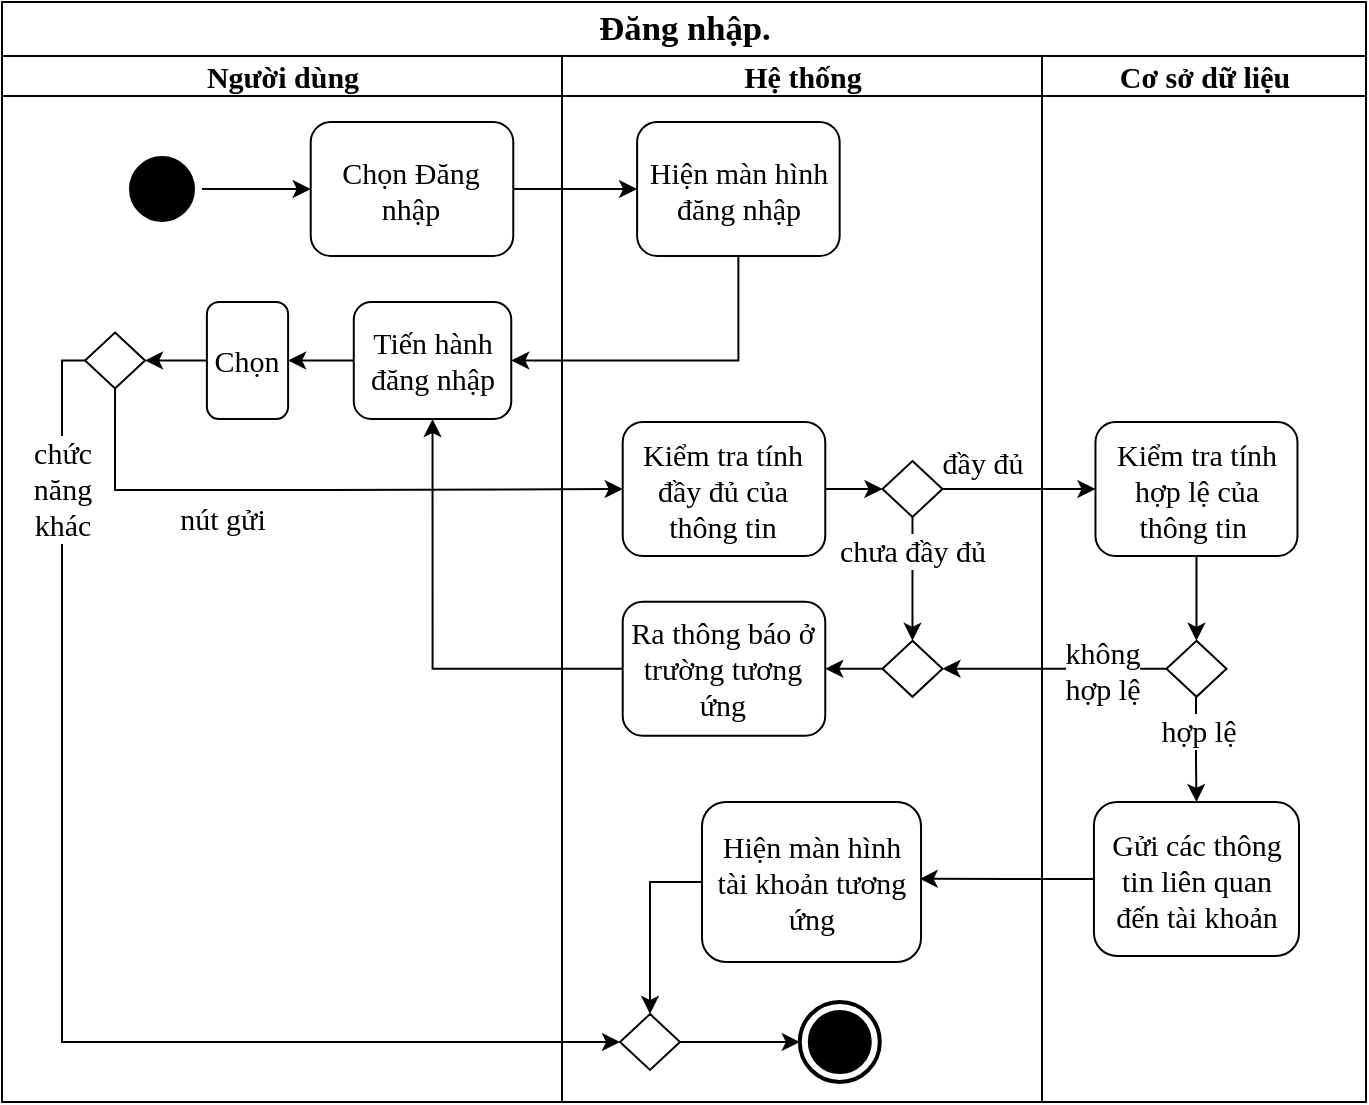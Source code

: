 <mxfile version="13.3.0" type="device"><diagram id="8VUYHRGgps18awLq4q4d" name="Page-1"><mxGraphModel dx="1234" dy="507" grid="1" gridSize="10" guides="1" tooltips="1" connect="1" arrows="1" fold="1" page="1" pageScale="1" pageWidth="827" pageHeight="1169" math="0" shadow="0"><root><mxCell id="0"/><mxCell id="1" parent="0"/><mxCell id="bD_iZolfdFwd9rmxjZnh-7" value="&lt;span style=&quot;font-size: 13pt ; line-height: 107% ; font-family: &amp;#34;times new roman&amp;#34; , serif&quot;&gt;Đăng nhập.&lt;/span&gt;" style="swimlane;html=1;childLayout=stackLayout;resizeParent=1;resizeParentMax=0;startSize=27;rounded=0;glass=0;fontSize=15;fontFamily=Times New Roman;" parent="1" vertex="1"><mxGeometry x="40" y="30" width="682" height="550" as="geometry"/></mxCell><mxCell id="bD_iZolfdFwd9rmxjZnh-8" value="Người dùng" style="swimlane;html=1;startSize=20;fontSize=15;fontFamily=Times New Roman;" parent="bD_iZolfdFwd9rmxjZnh-7" vertex="1"><mxGeometry y="27" width="280" height="523" as="geometry"><mxRectangle y="20" width="30" height="460" as="alternateBounds"/></mxGeometry></mxCell><mxCell id="xM3VYuNZDE8hIACy6AoW-14" style="edgeStyle=orthogonalEdgeStyle;rounded=0;orthogonalLoop=1;jettySize=auto;html=1;entryX=0;entryY=0.5;entryDx=0;entryDy=0;" parent="bD_iZolfdFwd9rmxjZnh-8" source="bD_iZolfdFwd9rmxjZnh-13" target="xM3VYuNZDE8hIACy6AoW-12" edge="1"><mxGeometry relative="1" as="geometry"/></mxCell><mxCell id="bD_iZolfdFwd9rmxjZnh-13" value="" style="ellipse;html=1;shape=startState;fillColor=#000000;strokeColor=#000000;rounded=0;glass=0;fontFamily=Times New Roman;fontSize=15;" parent="bD_iZolfdFwd9rmxjZnh-8" vertex="1"><mxGeometry x="60" y="46.5" width="40" height="40" as="geometry"/></mxCell><mxCell id="xM3VYuNZDE8hIACy6AoW-12" value="Chọn Đăng nhập" style="shape=rect;html=1;rounded=1;whiteSpace=wrap;align=center;glass=0;strokeColor=#000000;fontFamily=Times New Roman;fontSize=15;" parent="bD_iZolfdFwd9rmxjZnh-8" vertex="1"><mxGeometry x="154.36" y="33" width="101.28" height="67" as="geometry"/></mxCell><mxCell id="hIJGW4PkmCoTBNB-L6lb-9" value="" style="shape=rhombus;html=1;verticalLabelPosition=bottom;verticalAlignment=top;rounded=0;glass=0;strokeColor=#000000;fontFamily=Times New Roman;fontSize=15;" parent="bD_iZolfdFwd9rmxjZnh-8" vertex="1"><mxGeometry x="41.52" y="138.25" width="30" height="28" as="geometry"/></mxCell><mxCell id="hIJGW4PkmCoTBNB-L6lb-17" style="edgeStyle=orthogonalEdgeStyle;rounded=0;orthogonalLoop=1;jettySize=auto;html=1;entryX=1;entryY=0.5;entryDx=0;entryDy=0;" parent="bD_iZolfdFwd9rmxjZnh-8" source="bD_iZolfdFwd9rmxjZnh-52" target="hIJGW4PkmCoTBNB-L6lb-16" edge="1"><mxGeometry relative="1" as="geometry"/></mxCell><mxCell id="hIJGW4PkmCoTBNB-L6lb-18" style="edgeStyle=orthogonalEdgeStyle;rounded=0;orthogonalLoop=1;jettySize=auto;html=1;entryX=1;entryY=0.5;entryDx=0;entryDy=0;" parent="bD_iZolfdFwd9rmxjZnh-8" source="hIJGW4PkmCoTBNB-L6lb-16" target="hIJGW4PkmCoTBNB-L6lb-9" edge="1"><mxGeometry relative="1" as="geometry"/></mxCell><mxCell id="hIJGW4PkmCoTBNB-L6lb-16" value="&lt;font face=&quot;times new roman, serif&quot;&gt;Chọn&lt;/font&gt;" style="shape=rect;html=1;rounded=1;whiteSpace=wrap;align=center;glass=0;strokeColor=#000000;fontFamily=Times New Roman;fontSize=15;" parent="bD_iZolfdFwd9rmxjZnh-8" vertex="1"><mxGeometry x="102.45" y="123" width="40.61" height="58.5" as="geometry"/></mxCell><mxCell id="bD_iZolfdFwd9rmxjZnh-52" value="&lt;span style=&quot;font-family: &amp;#34;times new roman&amp;#34; , serif&quot;&gt;Tiến hành đăng nhập&lt;/span&gt;" style="shape=rect;html=1;rounded=1;whiteSpace=wrap;align=center;glass=0;strokeColor=#000000;fontFamily=Times New Roman;fontSize=15;" parent="bD_iZolfdFwd9rmxjZnh-8" vertex="1"><mxGeometry x="175.89" y="123" width="78.74" height="58.5" as="geometry"/></mxCell><mxCell id="bD_iZolfdFwd9rmxjZnh-9" value="Hệ thống" style="swimlane;html=1;startSize=20;fontSize=15;fontFamily=Times New Roman;" parent="bD_iZolfdFwd9rmxjZnh-7" vertex="1"><mxGeometry x="280" y="27" width="240" height="523" as="geometry"/></mxCell><mxCell id="bD_iZolfdFwd9rmxjZnh-26" value="Hiện màn hình đăng nhập" style="shape=rect;html=1;rounded=1;whiteSpace=wrap;align=center;glass=0;strokeColor=#000000;fontFamily=Times New Roman;fontSize=15;" parent="bD_iZolfdFwd9rmxjZnh-9" vertex="1"><mxGeometry x="37.55" y="33" width="101.28" height="67" as="geometry"/></mxCell><mxCell id="VSX_U9g0RhG26EY-jK5Y-52" value="&lt;font face=&quot;times new roman, serif&quot;&gt;Hiện màn hình&lt;br&gt;tài khoản tương ứng&lt;br&gt;&lt;/font&gt;" style="shape=rect;html=1;rounded=1;whiteSpace=wrap;align=center;glass=0;strokeColor=#000000;fontFamily=Times New Roman;fontSize=15;" parent="bD_iZolfdFwd9rmxjZnh-9" vertex="1"><mxGeometry x="70.0" y="373" width="109.52" height="80" as="geometry"/></mxCell><mxCell id="hIJGW4PkmCoTBNB-L6lb-23" style="edgeStyle=orthogonalEdgeStyle;rounded=0;orthogonalLoop=1;jettySize=auto;html=1;entryX=0;entryY=0.5;entryDx=0;entryDy=0;" parent="bD_iZolfdFwd9rmxjZnh-9" source="hIJGW4PkmCoTBNB-L6lb-21" target="hIJGW4PkmCoTBNB-L6lb-22" edge="1"><mxGeometry relative="1" as="geometry"/></mxCell><mxCell id="hIJGW4PkmCoTBNB-L6lb-27" value="Ra thông báo ở trường tương ứng" style="shape=rect;html=1;rounded=1;whiteSpace=wrap;align=center;glass=0;strokeColor=#000000;fontFamily=Times New Roman;fontSize=15;" parent="bD_iZolfdFwd9rmxjZnh-9" vertex="1"><mxGeometry x="30.35" y="272.88" width="101.28" height="67" as="geometry"/></mxCell><mxCell id="hIJGW4PkmCoTBNB-L6lb-21" value="Kiểm tra tính đầy đủ của thông tin" style="shape=rect;html=1;rounded=1;whiteSpace=wrap;align=center;glass=0;strokeColor=#000000;fontFamily=Times New Roman;fontSize=15;" parent="bD_iZolfdFwd9rmxjZnh-9" vertex="1"><mxGeometry x="30.35" y="183" width="101.28" height="67" as="geometry"/></mxCell><mxCell id="hIJGW4PkmCoTBNB-L6lb-28" style="edgeStyle=orthogonalEdgeStyle;rounded=0;orthogonalLoop=1;jettySize=auto;html=1;entryX=0.5;entryY=0;entryDx=0;entryDy=0;exitX=0.5;exitY=1;exitDx=0;exitDy=0;" parent="bD_iZolfdFwd9rmxjZnh-9" source="hIJGW4PkmCoTBNB-L6lb-22" target="17Zyxvh32blPoLcRZPCM-2" edge="1"><mxGeometry relative="1" as="geometry"/></mxCell><mxCell id="hIJGW4PkmCoTBNB-L6lb-29" value="&lt;span style=&quot;font-family: &amp;#34;times new roman&amp;#34; ; font-size: 15px&quot;&gt;chưa đầy đủ&lt;/span&gt;" style="edgeLabel;html=1;align=center;verticalAlign=middle;resizable=0;points=[];" parent="hIJGW4PkmCoTBNB-L6lb-28" vertex="1" connectable="0"><mxGeometry x="0.329" relative="1" as="geometry"><mxPoint x="-1.776e-15" y="-24.39" as="offset"/></mxGeometry></mxCell><mxCell id="-7X6EpMPG54yikqvxS_f-2" value="" style="edgeStyle=orthogonalEdgeStyle;rounded=0;orthogonalLoop=1;jettySize=auto;html=1;entryX=0;entryY=0.5;entryDx=0;entryDy=0;entryPerimeter=0;" parent="bD_iZolfdFwd9rmxjZnh-9" source="hIJGW4PkmCoTBNB-L6lb-48" target="17Zyxvh32blPoLcRZPCM-1" edge="1"><mxGeometry relative="1" as="geometry"><Array as="points"/><mxPoint x="92.65" y="493" as="targetPoint"/></mxGeometry></mxCell><mxCell id="hIJGW4PkmCoTBNB-L6lb-48" value="" style="shape=rhombus;html=1;verticalLabelPosition=bottom;verticalAlignment=top;rounded=0;glass=0;strokeColor=#000000;fontFamily=Times New Roman;fontSize=15;" parent="bD_iZolfdFwd9rmxjZnh-9" vertex="1"><mxGeometry x="29.0" y="479" width="30" height="28" as="geometry"/></mxCell><mxCell id="17Zyxvh32blPoLcRZPCM-1" value="" style="html=1;shape=mxgraph.sysml.actFinal;strokeWidth=2;verticalLabelPosition=bottom;verticalAlignment=top;" vertex="1" parent="bD_iZolfdFwd9rmxjZnh-9"><mxGeometry x="118.89" y="473" width="40" height="40" as="geometry"/></mxCell><mxCell id="hIJGW4PkmCoTBNB-L6lb-22" value="" style="shape=rhombus;html=1;verticalLabelPosition=bottom;verticalAlignment=top;rounded=0;glass=0;strokeColor=#000000;fontFamily=Times New Roman;fontSize=15;" parent="bD_iZolfdFwd9rmxjZnh-9" vertex="1"><mxGeometry x="160.24" y="202.5" width="30" height="28" as="geometry"/></mxCell><mxCell id="17Zyxvh32blPoLcRZPCM-5" style="edgeStyle=orthogonalEdgeStyle;rounded=0;orthogonalLoop=1;jettySize=auto;html=1;entryX=1;entryY=0.5;entryDx=0;entryDy=0;" edge="1" parent="bD_iZolfdFwd9rmxjZnh-9" source="17Zyxvh32blPoLcRZPCM-2" target="hIJGW4PkmCoTBNB-L6lb-27"><mxGeometry relative="1" as="geometry"/></mxCell><mxCell id="17Zyxvh32blPoLcRZPCM-2" value="" style="shape=rhombus;html=1;verticalLabelPosition=bottom;verticalAlignment=top;rounded=0;glass=0;strokeColor=#000000;fontFamily=Times New Roman;fontSize=15;" vertex="1" parent="bD_iZolfdFwd9rmxjZnh-9"><mxGeometry x="160.24" y="292.38" width="30" height="28" as="geometry"/></mxCell><mxCell id="17Zyxvh32blPoLcRZPCM-12" style="edgeStyle=orthogonalEdgeStyle;rounded=0;orthogonalLoop=1;jettySize=auto;html=1;entryX=0.5;entryY=0;entryDx=0;entryDy=0;" edge="1" parent="bD_iZolfdFwd9rmxjZnh-9" source="VSX_U9g0RhG26EY-jK5Y-52" target="hIJGW4PkmCoTBNB-L6lb-48"><mxGeometry relative="1" as="geometry"><mxPoint x="50" y="443" as="targetPoint"/></mxGeometry></mxCell><mxCell id="hIJGW4PkmCoTBNB-L6lb-8" style="edgeStyle=orthogonalEdgeStyle;rounded=0;orthogonalLoop=1;jettySize=auto;html=1;entryX=1;entryY=0.5;entryDx=0;entryDy=0;exitX=0.5;exitY=1;exitDx=0;exitDy=0;" parent="bD_iZolfdFwd9rmxjZnh-7" source="bD_iZolfdFwd9rmxjZnh-26" target="bD_iZolfdFwd9rmxjZnh-52" edge="1"><mxGeometry relative="1" as="geometry"><mxPoint x="350" y="140" as="sourcePoint"/></mxGeometry></mxCell><mxCell id="VSX_U9g0RhG26EY-jK5Y-5" value="" style="edgeStyle=orthogonalEdgeStyle;rounded=0;orthogonalLoop=1;jettySize=auto;html=1;fontSize=15;exitX=0;exitY=0.5;exitDx=0;exitDy=0;entryX=1;entryY=0.5;entryDx=0;entryDy=0;" parent="bD_iZolfdFwd9rmxjZnh-7" source="hIJGW4PkmCoTBNB-L6lb-32" target="17Zyxvh32blPoLcRZPCM-2" edge="1"><mxGeometry relative="1" as="geometry"><mxPoint x="681.52" y="347.625" as="sourcePoint"/><mxPoint x="560" y="374.25" as="targetPoint"/><Array as="points"/></mxGeometry></mxCell><mxCell id="VSX_U9g0RhG26EY-jK5Y-6" value="không&lt;br&gt;hợp lệ" style="edgeLabel;html=1;align=center;verticalAlign=middle;resizable=0;points=[];fontSize=15;fontFamily=Times New Roman;" parent="VSX_U9g0RhG26EY-jK5Y-5" vertex="1" connectable="0"><mxGeometry x="-0.305" relative="1" as="geometry"><mxPoint x="6.76" y="-8.882e-16" as="offset"/></mxGeometry></mxCell><mxCell id="hIJGW4PkmCoTBNB-L6lb-25" value="" style="edgeStyle=orthogonalEdgeStyle;rounded=0;orthogonalLoop=1;jettySize=auto;html=1;entryX=0;entryY=0.5;entryDx=0;entryDy=0;" parent="bD_iZolfdFwd9rmxjZnh-7" source="hIJGW4PkmCoTBNB-L6lb-22" target="VSX_U9g0RhG26EY-jK5Y-79" edge="1"><mxGeometry relative="1" as="geometry"><mxPoint x="550.24" y="243.5" as="targetPoint"/></mxGeometry></mxCell><mxCell id="hIJGW4PkmCoTBNB-L6lb-26" value="&lt;font face=&quot;Times New Roman&quot;&gt;&lt;span style=&quot;font-size: 15px&quot;&gt;đầy đủ&lt;/span&gt;&lt;/font&gt;" style="edgeLabel;html=1;align=center;verticalAlign=middle;resizable=0;points=[];" parent="hIJGW4PkmCoTBNB-L6lb-25" vertex="1" connectable="0"><mxGeometry x="-0.291" y="-1" relative="1" as="geometry"><mxPoint x="-7.44" y="-15" as="offset"/></mxGeometry></mxCell><mxCell id="bD_iZolfdFwd9rmxjZnh-10" value="Cơ sở dữ liệu" style="swimlane;html=1;startSize=20;fontSize=15;fontFamily=Times New Roman;" parent="bD_iZolfdFwd9rmxjZnh-7" vertex="1"><mxGeometry x="520" y="27" width="162" height="523" as="geometry"/></mxCell><mxCell id="J5k6UpL44aLbVHpaXnqz-2" style="edgeStyle=orthogonalEdgeStyle;rounded=0;orthogonalLoop=1;jettySize=auto;html=1;entryX=0.5;entryY=0;entryDx=0;entryDy=0;" parent="bD_iZolfdFwd9rmxjZnh-10" source="VSX_U9g0RhG26EY-jK5Y-79" target="hIJGW4PkmCoTBNB-L6lb-32" edge="1"><mxGeometry relative="1" as="geometry"><mxPoint x="91.52" y="303" as="targetPoint"/></mxGeometry></mxCell><mxCell id="VSX_U9g0RhG26EY-jK5Y-79" value="&lt;font face=&quot;times new roman, serif&quot;&gt;Kiểm tra tính hợp lệ của thông tin&amp;nbsp;&lt;/font&gt;" style="shape=rect;html=1;rounded=1;whiteSpace=wrap;align=center;glass=0;strokeColor=#000000;fontFamily=Times New Roman;fontSize=15;" parent="bD_iZolfdFwd9rmxjZnh-10" vertex="1"><mxGeometry x="26.74" y="183" width="101" height="67" as="geometry"/></mxCell><mxCell id="hIJGW4PkmCoTBNB-L6lb-32" value="" style="shape=rhombus;html=1;verticalLabelPosition=bottom;verticalAlignment=top;rounded=0;glass=0;strokeColor=#000000;fontFamily=Times New Roman;fontSize=15;" parent="bD_iZolfdFwd9rmxjZnh-10" vertex="1"><mxGeometry x="62.24" y="292.38" width="30" height="28" as="geometry"/></mxCell><mxCell id="VSX_U9g0RhG26EY-jK5Y-67" value="" style="edgeStyle=orthogonalEdgeStyle;rounded=0;orthogonalLoop=1;jettySize=auto;html=1;fontSize=15;exitX=0.492;exitY=0.996;exitDx=0;exitDy=0;exitPerimeter=0;entryX=0.5;entryY=0;entryDx=0;entryDy=0;" parent="bD_iZolfdFwd9rmxjZnh-10" source="hIJGW4PkmCoTBNB-L6lb-32" target="VSX_U9g0RhG26EY-jK5Y-11" edge="1"><mxGeometry relative="1" as="geometry"><mxPoint x="120" y="353" as="targetPoint"/><Array as="points"><mxPoint x="77" y="353"/><mxPoint x="78" y="353"/></Array><mxPoint x="110" y="278.25" as="sourcePoint"/></mxGeometry></mxCell><mxCell id="hIJGW4PkmCoTBNB-L6lb-37" value="&lt;span style=&quot;font-family: &amp;#34;times new roman&amp;#34; ; font-size: 15px&quot;&gt;hợp lệ&lt;/span&gt;" style="edgeLabel;html=1;align=center;verticalAlign=middle;resizable=0;points=[];" parent="VSX_U9g0RhG26EY-jK5Y-67" vertex="1" connectable="0"><mxGeometry x="-0.88" relative="1" as="geometry"><mxPoint x="0.48" y="13.66" as="offset"/></mxGeometry></mxCell><mxCell id="VSX_U9g0RhG26EY-jK5Y-11" value="&lt;span style=&quot;font-size: 15px ; line-height: 107% ; font-family: &amp;#34;times new roman&amp;#34; , serif&quot;&gt;Gửi các thông tin liên quan&lt;br&gt;đến tài khoản&lt;/span&gt;" style="shape=rect;html=1;rounded=1;whiteSpace=wrap;align=center;glass=0;strokeColor=#000000;fontFamily=Times New Roman;fontSize=15;" parent="bD_iZolfdFwd9rmxjZnh-10" vertex="1"><mxGeometry x="25.98" y="373" width="102.52" height="77" as="geometry"/></mxCell><mxCell id="hIJGW4PkmCoTBNB-L6lb-14" value="" style="edgeStyle=orthogonalEdgeStyle;rounded=0;orthogonalLoop=1;jettySize=auto;html=1;exitX=0;exitY=0.5;exitDx=0;exitDy=0;entryX=0;entryY=0.5;entryDx=0;entryDy=0;" parent="bD_iZolfdFwd9rmxjZnh-7" source="hIJGW4PkmCoTBNB-L6lb-9" target="hIJGW4PkmCoTBNB-L6lb-48" edge="1"><mxGeometry relative="1" as="geometry"><mxPoint x="20" y="70" as="sourcePoint"/><mxPoint x="180" y="730" as="targetPoint"/><Array as="points"><mxPoint x="30" y="179"/><mxPoint x="30" y="520"/></Array></mxGeometry></mxCell><mxCell id="hIJGW4PkmCoTBNB-L6lb-19" value="&lt;span style=&quot;font-family: &amp;#34;times new roman&amp;#34; ; font-size: 15px&quot;&gt;chức&lt;br&gt;năng&lt;br&gt;khác&lt;br&gt;&lt;/span&gt;" style="edgeLabel;html=1;align=center;verticalAlign=middle;resizable=0;points=[];" parent="hIJGW4PkmCoTBNB-L6lb-14" vertex="1" connectable="0"><mxGeometry x="-0.875" y="-2" relative="1" as="geometry"><mxPoint x="2" y="35.72" as="offset"/></mxGeometry></mxCell><mxCell id="xM3VYuNZDE8hIACy6AoW-15" style="edgeStyle=orthogonalEdgeStyle;rounded=0;orthogonalLoop=1;jettySize=auto;html=1;entryX=0;entryY=0.5;entryDx=0;entryDy=0;" parent="bD_iZolfdFwd9rmxjZnh-7" source="xM3VYuNZDE8hIACy6AoW-12" target="bD_iZolfdFwd9rmxjZnh-26" edge="1"><mxGeometry relative="1" as="geometry"/></mxCell><mxCell id="hIJGW4PkmCoTBNB-L6lb-12" style="edgeStyle=orthogonalEdgeStyle;rounded=0;orthogonalLoop=1;jettySize=auto;html=1;entryX=0;entryY=0.5;entryDx=0;entryDy=0;exitX=0.5;exitY=1;exitDx=0;exitDy=0;" parent="bD_iZolfdFwd9rmxjZnh-7" source="hIJGW4PkmCoTBNB-L6lb-9" target="hIJGW4PkmCoTBNB-L6lb-21" edge="1"><mxGeometry relative="1" as="geometry"><mxPoint x="161.52" y="265" as="targetPoint"/><Array as="points"><mxPoint x="57" y="244"/><mxPoint x="162" y="244"/></Array></mxGeometry></mxCell><mxCell id="hIJGW4PkmCoTBNB-L6lb-15" value="&lt;font face=&quot;Times New Roman&quot;&gt;&lt;span style=&quot;font-size: 15px&quot;&gt;nút gửi&lt;/span&gt;&lt;/font&gt;" style="edgeLabel;html=1;align=center;verticalAlign=middle;resizable=0;points=[];" parent="hIJGW4PkmCoTBNB-L6lb-12" vertex="1" connectable="0"><mxGeometry x="-0.253" y="1" relative="1" as="geometry"><mxPoint x="-9.75" y="14.5" as="offset"/></mxGeometry></mxCell><mxCell id="hIJGW4PkmCoTBNB-L6lb-30" style="edgeStyle=orthogonalEdgeStyle;rounded=0;orthogonalLoop=1;jettySize=auto;html=1;entryX=0.5;entryY=1;entryDx=0;entryDy=0;" parent="bD_iZolfdFwd9rmxjZnh-7" source="hIJGW4PkmCoTBNB-L6lb-27" target="bD_iZolfdFwd9rmxjZnh-52" edge="1"><mxGeometry relative="1" as="geometry"><mxPoint x="215.26" y="328" as="targetPoint"/></mxGeometry></mxCell><mxCell id="17Zyxvh32blPoLcRZPCM-11" style="edgeStyle=orthogonalEdgeStyle;rounded=0;orthogonalLoop=1;jettySize=auto;html=1;entryX=0.994;entryY=0.48;entryDx=0;entryDy=0;entryPerimeter=0;" edge="1" parent="bD_iZolfdFwd9rmxjZnh-7" source="VSX_U9g0RhG26EY-jK5Y-11" target="VSX_U9g0RhG26EY-jK5Y-52"><mxGeometry relative="1" as="geometry"/></mxCell></root></mxGraphModel></diagram></mxfile>